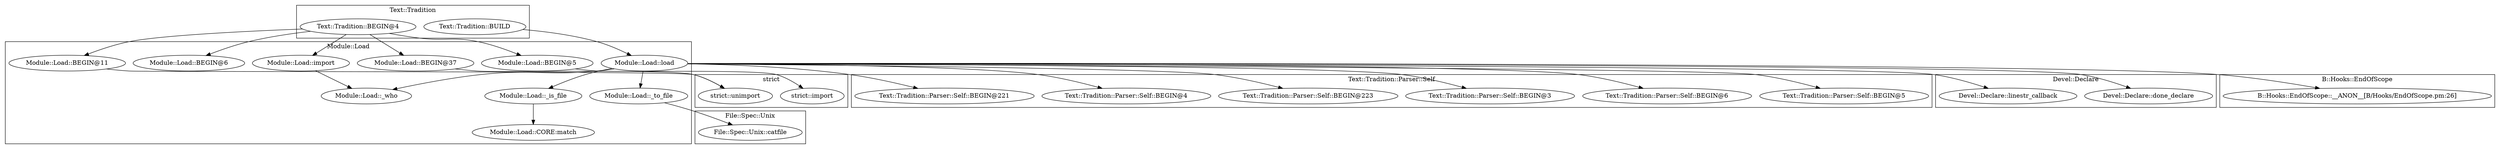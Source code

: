 digraph {
graph [overlap=false]
subgraph cluster_Text_Tradition_Parser_Self {
	label="Text::Tradition::Parser::Self";
	"Text::Tradition::Parser::Self::BEGIN@4";
	"Text::Tradition::Parser::Self::BEGIN@221";
	"Text::Tradition::Parser::Self::BEGIN@5";
	"Text::Tradition::Parser::Self::BEGIN@6";
	"Text::Tradition::Parser::Self::BEGIN@3";
	"Text::Tradition::Parser::Self::BEGIN@223";
}
subgraph cluster_File_Spec_Unix {
	label="File::Spec::Unix";
	"File::Spec::Unix::catfile";
}
subgraph cluster_Module_Load {
	label="Module::Load";
	"Module::Load::BEGIN@11";
	"Module::Load::BEGIN@37";
	"Module::Load::BEGIN@6";
	"Module::Load::_to_file";
	"Module::Load::_is_file";
	"Module::Load::_who";
	"Module::Load::CORE:match";
	"Module::Load::import";
	"Module::Load::load";
	"Module::Load::BEGIN@5";
}
subgraph cluster_Devel_Declare {
	label="Devel::Declare";
	"Devel::Declare::done_declare";
	"Devel::Declare::linestr_callback";
}
subgraph cluster_Text_Tradition {
	label="Text::Tradition";
	"Text::Tradition::BEGIN@4";
	"Text::Tradition::BUILD";
}
subgraph cluster_B_Hooks_EndOfScope {
	label="B::Hooks::EndOfScope";
	"B::Hooks::EndOfScope::__ANON__[B/Hooks/EndOfScope.pm:26]";
}
subgraph cluster_strict {
	label="strict";
	"strict::unimport";
	"strict::import";
}
"Module::Load::import" -> "Module::Load::_who";
"Module::Load::load" -> "Module::Load::_who";
"Text::Tradition::BEGIN@4" -> "Module::Load::BEGIN@6";
"Module::Load::_to_file" -> "File::Spec::Unix::catfile";
"Module::Load::load" -> "Text::Tradition::Parser::Self::BEGIN@3";
"Text::Tradition::BEGIN@4" -> "Module::Load::BEGIN@11";
"Module::Load::_is_file" -> "Module::Load::CORE:match";
"Module::Load::load" -> "Text::Tradition::Parser::Self::BEGIN@5";
"Module::Load::BEGIN@5" -> "strict::import";
"Module::Load::load" -> "Text::Tradition::Parser::Self::BEGIN@223";
"Module::Load::load" -> "B::Hooks::EndOfScope::__ANON__[B/Hooks/EndOfScope.pm:26]";
"Module::Load::load" -> "Text::Tradition::Parser::Self::BEGIN@4";
"Module::Load::load" -> "Text::Tradition::Parser::Self::BEGIN@221";
"Module::Load::BEGIN@37" -> "strict::unimport";
"Module::Load::BEGIN@11" -> "strict::unimport";
"Module::Load::load" -> "Module::Load::_is_file";
"Module::Load::load" -> "Devel::Declare::done_declare";
"Text::Tradition::BEGIN@4" -> "Module::Load::BEGIN@5";
"Text::Tradition::BEGIN@4" -> "Module::Load::import";
"Module::Load::load" -> "Text::Tradition::Parser::Self::BEGIN@6";
"Module::Load::load" -> "Devel::Declare::linestr_callback";
"Text::Tradition::BEGIN@4" -> "Module::Load::BEGIN@37";
"Module::Load::load" -> "Module::Load::_to_file";
"Text::Tradition::BUILD" -> "Module::Load::load";
}
